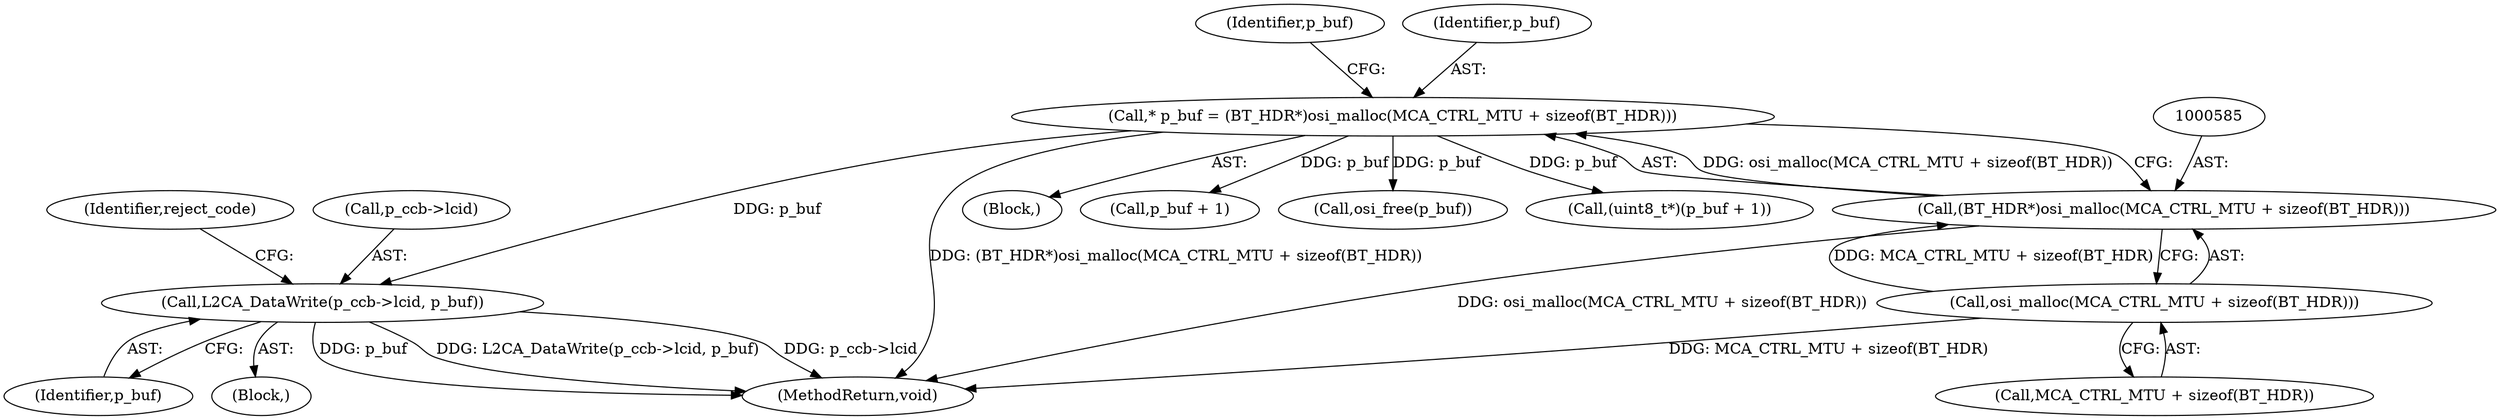 digraph "0_Android_5216e6120160b28d76e9ee4dff9995e772647511@pointer" {
"1000682" [label="(Call,L2CA_DataWrite(p_ccb->lcid, p_buf))"];
"1000582" [label="(Call,* p_buf = (BT_HDR*)osi_malloc(MCA_CTRL_MTU + sizeof(BT_HDR)))"];
"1000584" [label="(Call,(BT_HDR*)osi_malloc(MCA_CTRL_MTU + sizeof(BT_HDR)))"];
"1000586" [label="(Call,osi_malloc(MCA_CTRL_MTU + sizeof(BT_HDR)))"];
"1000593" [label="(Identifier,p_buf)"];
"1000682" [label="(Call,L2CA_DataWrite(p_ccb->lcid, p_buf))"];
"1000580" [label="(Block,)"];
"1000584" [label="(Call,(BT_HDR*)osi_malloc(MCA_CTRL_MTU + sizeof(BT_HDR)))"];
"1000683" [label="(Call,p_ccb->lcid)"];
"1000686" [label="(Identifier,p_buf)"];
"1000587" [label="(Call,MCA_CTRL_MTU + sizeof(BT_HDR))"];
"1000583" [label="(Identifier,p_buf)"];
"1000603" [label="(Call,p_buf + 1)"];
"1000693" [label="(Identifier,reject_code)"];
"1000741" [label="(MethodReturn,void)"];
"1000586" [label="(Call,osi_malloc(MCA_CTRL_MTU + sizeof(BT_HDR)))"];
"1000582" [label="(Call,* p_buf = (BT_HDR*)osi_malloc(MCA_CTRL_MTU + sizeof(BT_HDR)))"];
"1000689" [label="(Call,osi_free(p_buf))"];
"1000666" [label="(Block,)"];
"1000601" [label="(Call,(uint8_t*)(p_buf + 1))"];
"1000682" -> "1000666"  [label="AST: "];
"1000682" -> "1000686"  [label="CFG: "];
"1000683" -> "1000682"  [label="AST: "];
"1000686" -> "1000682"  [label="AST: "];
"1000693" -> "1000682"  [label="CFG: "];
"1000682" -> "1000741"  [label="DDG: L2CA_DataWrite(p_ccb->lcid, p_buf)"];
"1000682" -> "1000741"  [label="DDG: p_ccb->lcid"];
"1000682" -> "1000741"  [label="DDG: p_buf"];
"1000582" -> "1000682"  [label="DDG: p_buf"];
"1000582" -> "1000580"  [label="AST: "];
"1000582" -> "1000584"  [label="CFG: "];
"1000583" -> "1000582"  [label="AST: "];
"1000584" -> "1000582"  [label="AST: "];
"1000593" -> "1000582"  [label="CFG: "];
"1000582" -> "1000741"  [label="DDG: (BT_HDR*)osi_malloc(MCA_CTRL_MTU + sizeof(BT_HDR))"];
"1000584" -> "1000582"  [label="DDG: osi_malloc(MCA_CTRL_MTU + sizeof(BT_HDR))"];
"1000582" -> "1000601"  [label="DDG: p_buf"];
"1000582" -> "1000603"  [label="DDG: p_buf"];
"1000582" -> "1000689"  [label="DDG: p_buf"];
"1000584" -> "1000586"  [label="CFG: "];
"1000585" -> "1000584"  [label="AST: "];
"1000586" -> "1000584"  [label="AST: "];
"1000584" -> "1000741"  [label="DDG: osi_malloc(MCA_CTRL_MTU + sizeof(BT_HDR))"];
"1000586" -> "1000584"  [label="DDG: MCA_CTRL_MTU + sizeof(BT_HDR)"];
"1000586" -> "1000587"  [label="CFG: "];
"1000587" -> "1000586"  [label="AST: "];
"1000586" -> "1000741"  [label="DDG: MCA_CTRL_MTU + sizeof(BT_HDR)"];
}
